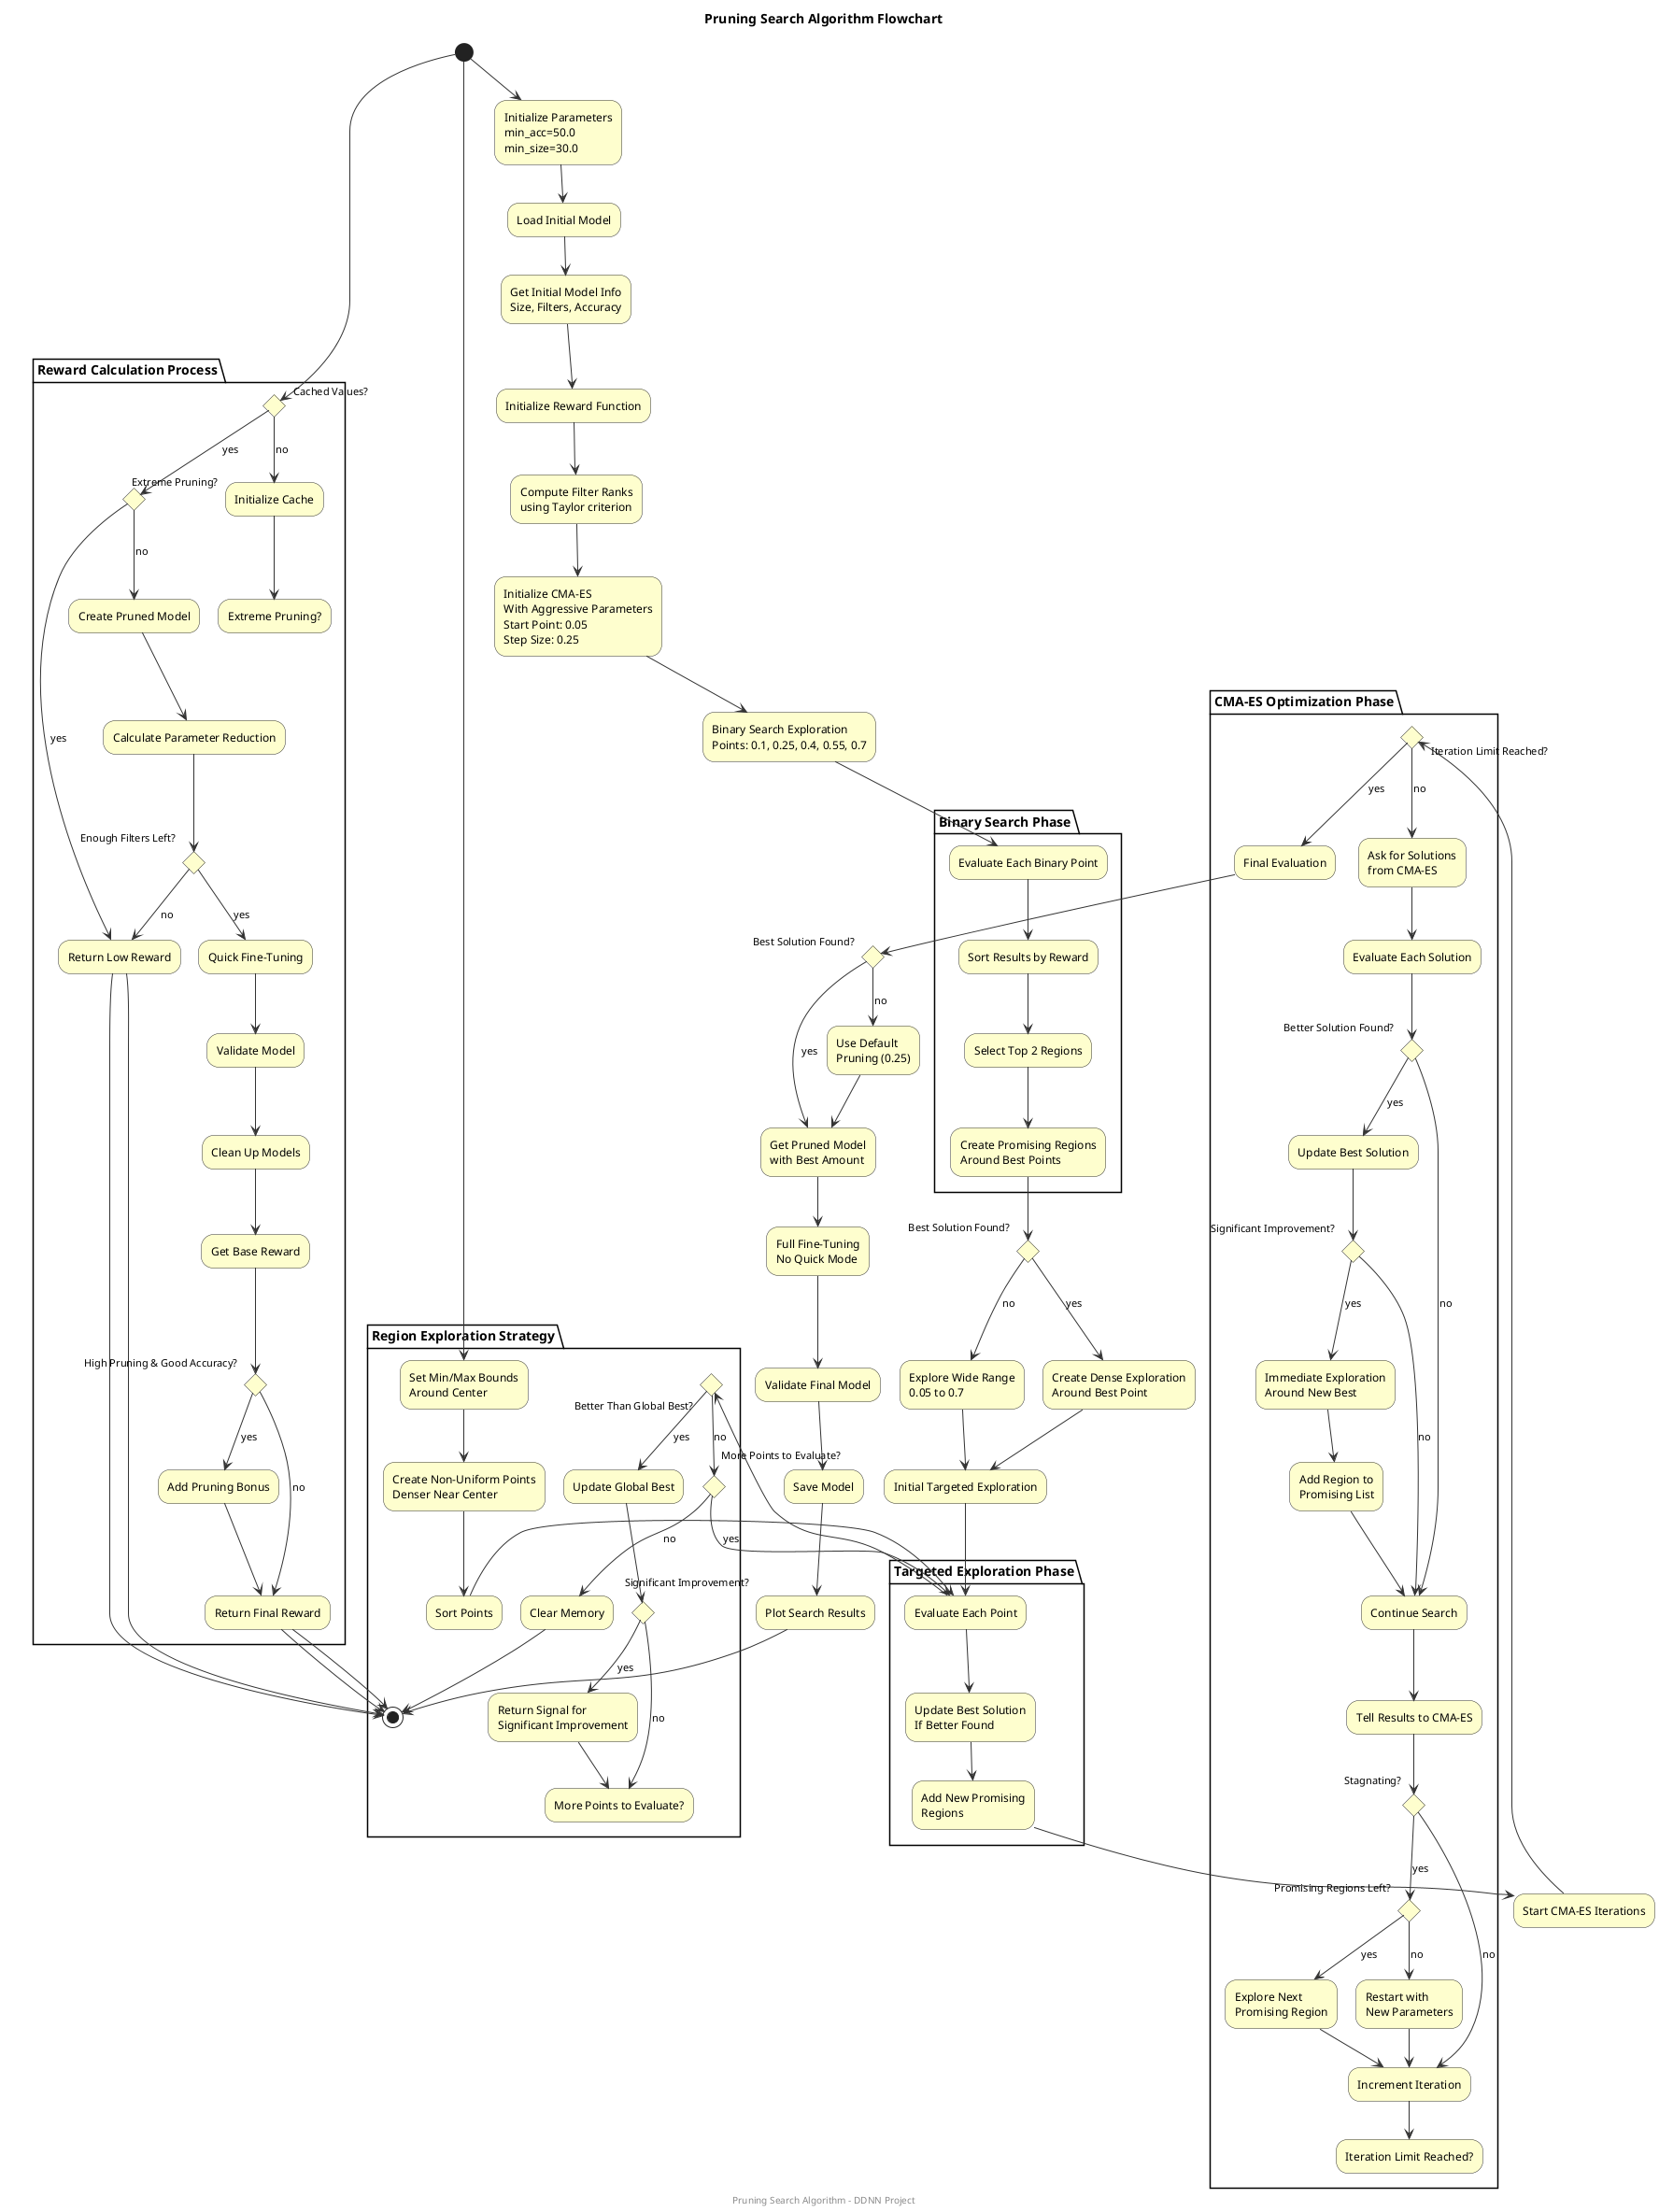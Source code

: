 @startuml Pruning Search Algorithm

' Define styles and colors for better visibility
skinparam backgroundColor white
skinparam arrowColor #333333
skinparam activityBorderColor #333333
skinparam activityBackgroundColor #FEFECE
skinparam activityDiamondBorderColor #333333
skinparam activityDiamondBackgroundColor #FEFECE
skinparam partitionBorderColor #333333
skinparam partitionBackgroundColor #FEFECE


title Pruning Search Algorithm Flowchart

' Main Flow
(*) --> "Initialize Parameters\nmin_acc=50.0\nmin_size=30.0" 
--> "Load Initial Model" 
--> "Get Initial Model Info\nSize, Filters, Accuracy" 
--> "Initialize Reward Function" 
--> "Compute Filter Ranks\nusing Taylor criterion"
--> "Initialize CMA-ES\nWith Aggressive Parameters\nStart Point: 0.05\nStep Size: 0.25"
--> "Binary Search Exploration\nPoints: 0.1, 0.25, 0.4, 0.55, 0.7"

' Binary Search Process
partition "Binary Search Phase" {
    "Binary Search Exploration\nPoints: 0.1, 0.25, 0.4, 0.55, 0.7" --> "Evaluate Each Binary Point"
    --> "Sort Results by Reward"
    --> "Select Top 2 Regions"
    --> "Create Promising Regions\nAround Best Points"
}

' Initial Targeted Exploration
"Create Promising Regions\nAround Best Points" --> if "Best Solution Found?" then
    -->[yes] "Create Dense Exploration\nAround Best Point"
else
    -->[no] "Explore Wide Range\n0.05 to 0.7"
endif

"Create Dense Exploration\nAround Best Point" --> "Initial Targeted Exploration"
"Explore Wide Range\n0.05 to 0.7" --> "Initial Targeted Exploration"

' Targeted Exploration Process
partition "Targeted Exploration Phase" {
    "Initial Targeted Exploration" --> "Evaluate Each Point"
    --> "Update Best Solution\nIf Better Found"
    --> "Add New Promising\nRegions"
}

' CMA-ES Iterations
"Add New Promising\nRegions" --> "Start CMA-ES Iterations"

partition "CMA-ES Optimization Phase" {
    "Start CMA-ES Iterations" --> if "Iteration Limit Reached?" then
        -->[yes] "Final Evaluation"
    else
        -->[no] "Ask for Solutions\nfrom CMA-ES"
        --> "Evaluate Each Solution"
        
        "Evaluate Each Solution" --> if "Better Solution Found?" then
            -->[yes] "Update Best Solution"
            --> if "Significant Improvement?" then
                -->[yes] "Immediate Exploration\nAround New Best"
                --> "Add Region to\nPromising List"
                --> "Continue Search"
            else
                -->[no] "Continue Search"
            endif
        else
            -->[no] "Continue Search"
        endif
        
        "Continue Search" --> "Tell Results to CMA-ES"
        --> if "Stagnating?" then
            -->[yes] if "Promising Regions Left?" then
                -->[yes] "Explore Next\nPromising Region"
                --> "Increment Iteration"
            else
                -->[no] "Restart with\nNew Parameters"
                --> "Increment Iteration"
            endif
        else
            -->[no] "Increment Iteration"
            --> "Iteration Limit Reached?"
        endif
    endif
}

' Region Exploration Subprocess
partition "Region Exploration Strategy" {
    (*) -right-> "Set Min/Max Bounds\nAround Center"
    --> "Create Non-Uniform Points\nDenser Near Center"
    --> "Sort Points"
    --> "Evaluate Each Point"
    --> if "Better Than Global Best?" then
        -->[yes] "Update Global Best"
        --> if "Significant Improvement?" then
            -->[yes] "Return Signal for\nSignificant Improvement"
            --> "More Points to Evaluate?"
        else
            -->[no] "More Points to Evaluate?"
        endif
    else
        -->[no] if "More Points to Evaluate?" then
            -->[yes] "Evaluate Each Point"
        else
            -->[no] "Clear Memory"
            --> (*)
        endif
    endif
}

' Final Evaluation
"Final Evaluation" --> if "Best Solution Found?" then
    -->[yes] "Get Pruned Model\nwith Best Amount"
else
    -->[no] "Use Default\nPruning (0.25)"
    --> "Get Pruned Model\nwith Best Amount"
endif

"Get Pruned Model\nwith Best Amount" --> "Full Fine-Tuning\nNo Quick Mode"
--> "Validate Final Model"
--> "Save Model"
--> "Plot Search Results"
--> (*)

' Reward Calculation Process
partition "Reward Calculation Process" {
    (*) --> if "Cached Values?" then
        -->[yes] if "Extreme Pruning?" then
            -->[yes] "Return Low Reward"
            --> (*)
        else
            -->[no] "Create Pruned Model"
        endif
    else
        -->[no] "Initialize Cache"
        --> "Extreme Pruning?"
    endif
    
    "Create Pruned Model" --> "Calculate Parameter Reduction"
    --> if "Enough Filters Left?" then
        -->[no] "Return Low Reward"
        --> (*)
    else
        -->[yes] "Quick Fine-Tuning"
        --> "Validate Model"
        --> "Clean Up Models"
        --> "Get Base Reward"
        --> if "High Pruning & Good Accuracy?" then
            -->[yes] "Add Pruning Bonus"
            --> "Return Final Reward"
            --> (*)
        else
            -->[no] "Return Final Reward"
            --> (*)
        endif
    endif
}

footer
  Pruning Search Algorithm - DDNN Project
endfooter

@enduml